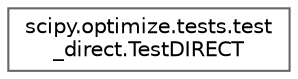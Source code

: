 digraph "Graphical Class Hierarchy"
{
 // LATEX_PDF_SIZE
  bgcolor="transparent";
  edge [fontname=Helvetica,fontsize=10,labelfontname=Helvetica,labelfontsize=10];
  node [fontname=Helvetica,fontsize=10,shape=box,height=0.2,width=0.4];
  rankdir="LR";
  Node0 [id="Node000000",label="scipy.optimize.tests.test\l_direct.TestDIRECT",height=0.2,width=0.4,color="grey40", fillcolor="white", style="filled",URL="$dc/d84/classscipy_1_1optimize_1_1tests_1_1test__direct_1_1TestDIRECT.html",tooltip=" "];
}
